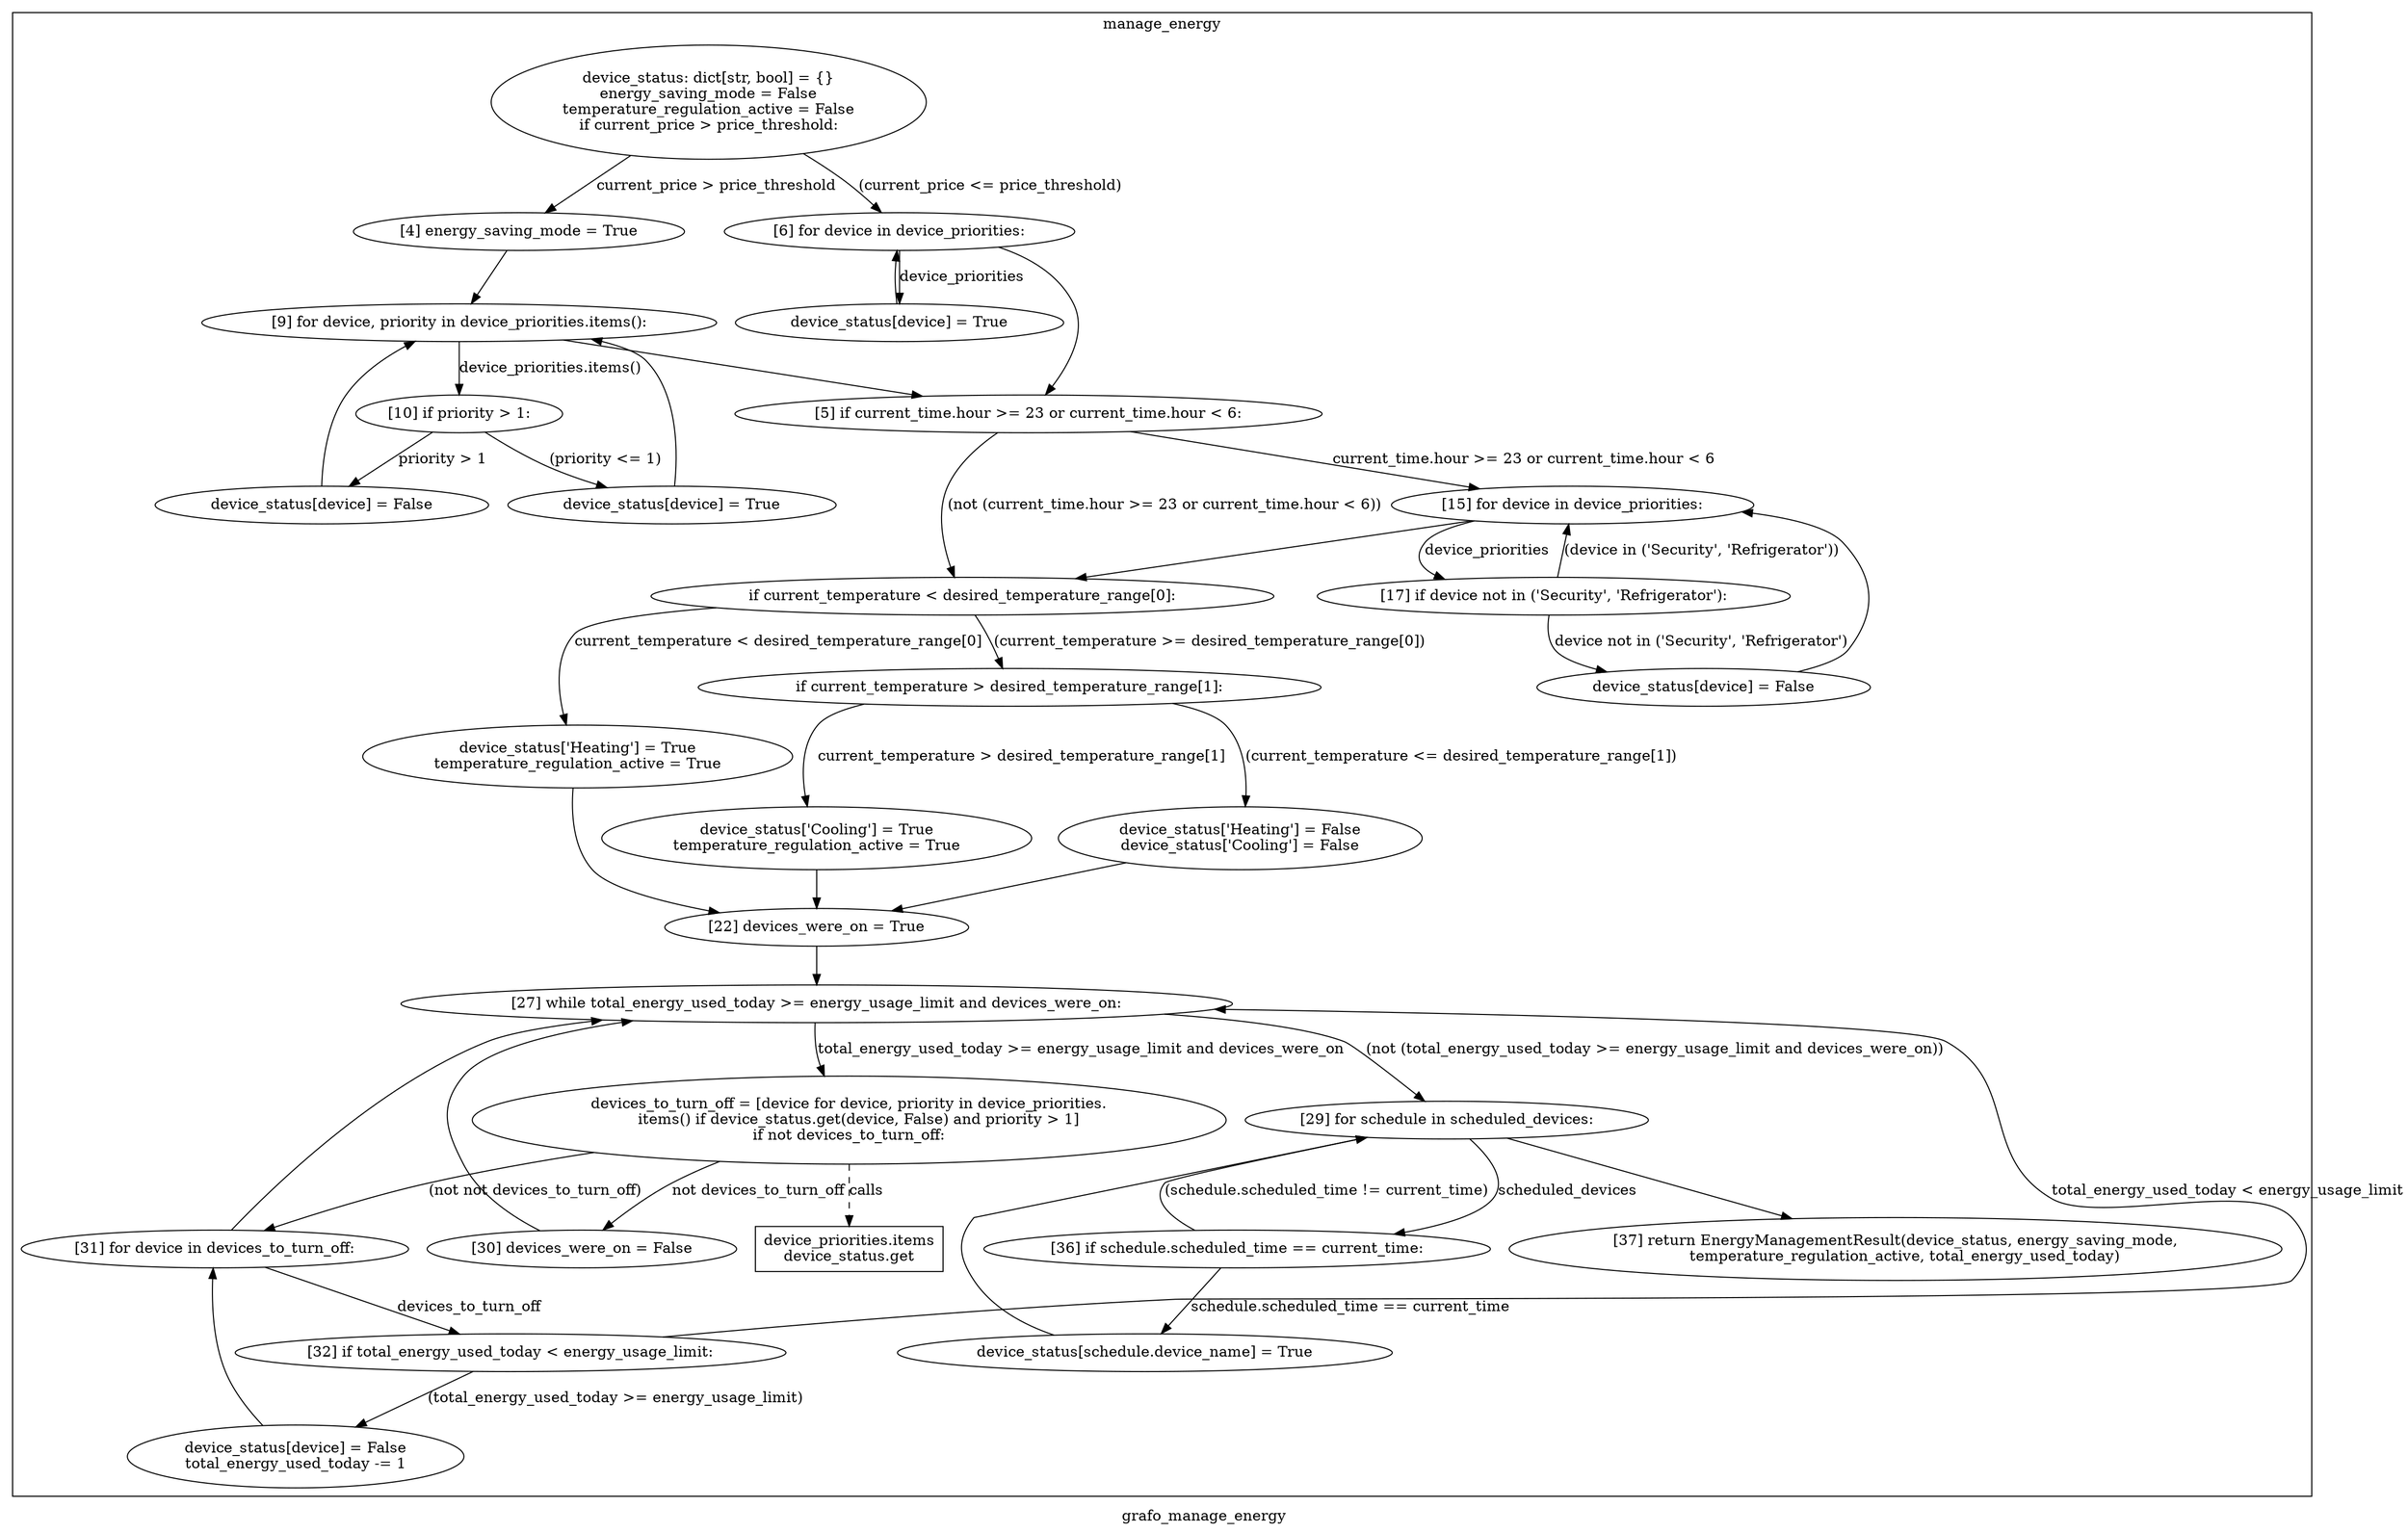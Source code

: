 digraph clustergrafo_manage_energy {
	graph [bb="0,0,3217.1,1495",
		label=grafo_manage_energy,
		lheight=0.24,
		lp="1608.5,12.625",
		lwidth=2.18
	];
	node [label="\N"];
	subgraph clustermanage_energy {
		graph [bb="816.29,33.25,2957.3,1487",
			label=manage_energy,
			lheight=0.24,
			lp="1886.8,1474.4",
			lwidth=1.56
		];
		3	[height=1.5124,
			label="device_status: dict[str, bool] = {}
energy_saving_mode = False
temperature_regulation_active = False
if current_price > price_threshold:
",
			pos="1818.3,1399.3",
			width=5.7649];	4	[height=0.5,
			label="[4] energy_saving_mode = True
",
			pos="1649.3,1261.4",
			width=4.2576];
		3 -> 4	[label="current_price > price_threshold",
			lp="1827.7,1306",
			pos="e,1670.5,1279.4 1754.9,1347.3 1728.9,1326.5 1700.2,1303.3 1679.2,1286.5"];	6	[height=0.5,
			label="[6] for device in device_priorities:
",
			pos="1987.3,1261.4",
			width=4.5206];
		3 -> 6	[label="(current_price <= price_threshold)",
			lp="2083.6,1306",
			pos="e,1974.5,1279.4 1898.7,1348.7 1913.7,1338.1 1928.9,1326.6 1942.3,1314.7 1951.2,1306.8 1960,1297.1 1967.4,1288.3"];	9	[height=0.5,
			label="[9] for device, priority in device_priorities.items():
",
			pos="1647.3,1172.2",
			width=6.8151];
		4 -> 9	[pos="e,1647.7,1190.4 1648.9,1243.2 1648.6,1231.3 1648.3,1215.4 1647.9,1201.7"];	10	[height=0.5,
			label="[10] if priority > 1:
",
			pos="1468.3,1082.9",
			width=2.3139];
		9 -> 10	[label="device_priorities.items()",
			lp="1555.7,1127.5",
			pos="e,1463.4,1101.4 1515.6,1156.6 1494.1,1151.6 1476.4,1145 1469,1136.2 1463.7,1129.7 1462.1,1121.1 1462.2,1112.8"];	5	[height=0.5,
			label="[5] if current_time.hour >= 23 or current_time.hour < 6:
",
			pos="1946.3,1082.9",
			width=7.7796];
		9 -> 5	[pos="e,1887.9,1100.9 1705.3,1154.2 1754.4,1139.9 1825,1119.3 1877.1,1104.1"];
		12	[height=0.5,
			label="device_status[device] = False
",
			pos="1673.3,993.67",
			width=4.4183];
		10 -> 12	[label="priority > 1",
			lp="1600.3,1038.3",
			pos="e,1611.5,1010.6 1493.1,1065.4 1510.7,1054.2 1535.3,1039.7 1558.3,1029.7 1571.7,1023.8 1586.4,1018.6 1600.7,1014"];
		14	[height=0.5,
			label="device_status[device] = True
",
			pos="1340.3,993.67",
			width=4.3453];
		10 -> 14	[label="(priority <= 1)",
			lp="1470,1038.3",
			pos="e,1365.4,1011.9 1443.9,1065.4 1435.3,1059.5 1425.6,1052.9 1416.8,1046.9 1403,1037.5 1387.8,1027.1 1374.6,1018.1"];
		12 -> 9	[pos="e,1648.2,1153.8 1668.6,1012.2 1665,1026.3 1660.2,1046.8 1657.3,1064.9 1653.1,1091 1650.5,1121.1 1649,1142.5"];
		14 -> 9	[pos="e,1540.3,1155.5 1341.8,1011.9 1344.7,1035 1353,1075.7 1376.3,1100.9 1397.6,1123.9 1466.2,1141.6 1529.1,1153.5"];	15	[height=0.5,
			label="[15] for device in device_priorities:
",
			pos="2514.3,993.67",
			width=4.5206];
		5 -> 15	[label="current_time.hour >= 23 or current_time.hour < 6",
			lp="2463.4,1038.3",
			pos="e,2421.8,1008.9 2051.1,1065.8 2153.6,1050.1 2308.5,1026.3 2410.6,1010.6"];
		16	[height=0.5,
			label="if current_temperature < desired_temperature_range[0]:
",
			pos="2007.3,904.42",
			width=8.2473];
		5 -> 16	[label="(not (current_time.hour >= 23 or current_time.hour < 6))",
			lp="2135.7,993.67",
			pos="e,1978.1,922.58 1937.7,1064.6 1928.2,1042.9 1915.9,1005 1929,975.67 1937.4,956.85 1953.6,940.97 1969.1,929.1"];	17	[height=0.5,
			label="[17] if device not in ('Security', 'Refrigerator'):
",
			pos="2729.3,904.42",
			width=6.1136];
		15 -> 17	[label=device_priorities,
			lp="2840.4,949.04",
			pos="e,2761.1,922.64 2671.7,988.78 2718.9,984.08 2762.2,974.95 2777.3,957.67 2785.4,948.4 2779.9,938.4 2770.1,929.65"];
		15 -> 16	[pos="e,2103,921.89 2428.9,977.96 2342.2,963.05 2207.9,939.94 2114.2,923.82"];
		17 -> 15	[label="(device in ('Security', 'Refrigerator'))",
			lp="2646.4,949.04",
			pos="e,2509.6,975.62 2572.6,917.42 2546.4,922.57 2524.7,929.92 2515.5,940.42 2509.9,946.91 2508.3,955.77 2508.4,964.34"];
		19	[height=0.5,
			label="device_status[device] = False
",
			pos="2541.3,815.17",
			width=4.4183];
		17 -> 19	[label="device not in ('Security', 'Refrigerator')",
			lp="2791.6,859.79",
			pos="e,2577.9,833.15 2692.6,886.39 2662.7,872.51 2620.3,852.84 2588,837.84"];
		19 -> 15	[pos="e,2507.9,975.46 2527.7,833.47 2517.9,847.01 2505.6,866.79 2500.3,886.42 2493.2,912.45 2498.7,943.06 2504.7,964.73"];
		21	[height=0.83478,
			label="device_status['Heating'] = True
temperature_regulation_active = True
",
			pos="2265.3,749.11",
			width=5.6912];
		16 -> 21	[label="current_temperature < desired_temperature_range[0]",
			lp="2291,859.79",
			pos="e,2215.1,778.55 2042.1,886.18 2052.3,880.79 2063.4,874.62 2073.3,868.42 2084.3,861.53 2086,858.34 2096.8,851.17 2132.1,827.72 2172.7,\
803.25 2205.3,784.26"];
		23	[height=0.5,
			label="if current_temperature > desired_temperature_range[1]:
",
			pos="1661.3,815.17",
			width=8.2473];
		16 -> 23	[label="(current_temperature >= desired_temperature_range[0])",
			lp="1867.8,859.79",
			pos="e,1656.3,833.37 1785.3,892.15 1724.4,886.82 1672.2,879.18 1662.3,868.42 1656.5,862.08 1654.8,853.27 1655,844.68"];	22	[height=0.5,
			label="[22] devices_were_on = True
",
			pos="1670.3,585.96",
			width=3.6876];
		21 -> 22	[pos="e,1732.7,602.23 2174.3,721.76 2097.2,699.64 1983.7,667.48 1884.3,640.96 1837.7,628.52 1785.1,615.25 1743.8,604.98"];	27	[height=0.5,
			label="[27] while total_energy_used_today >= energy_usage_limit and devices_were_on:
",
			pos="1671.3,512.96",
			width=11.009];
		22 -> 27	[pos="e,1671,530.99 1670.5,567.77 1670.6,560.18 1670.8,551.06 1670.9,542.5"];
		28	[height=1.1736,
			label="devices_to_turn_off = [device for device, priority in device_priorities.
    items() if device_status.get(device, False) and priority > \
1]
if not devices_to_turn_off:
",
			pos="1248.3,399.46",
			width=9.9928];
		27 -> 28	[label="total_energy_used_today >= energy_usage_limit and devices_were_on",
			lp="1416.4,468.33",
			pos="e,1171.7,440.98 1317.5,504.59 1240.8,499.43 1178.6,490.91 1165.5,476.96 1156.9,467.74 1157.9,458.32 1164.2,449.38"];	29	[height=0.5,
			label="[29] for schedule in scheduled_devices:
",
			pos="2068.3,399.46",
			width=5.1198];
		27 -> 29	[label="(not (total_energy_used_today >= energy_usage_limit and devices_were_on))",
			lp="2121.3,468.33",
			pos="e,2009.6,416.93 1732.4,494.78 1804.4,474.58 1923.5,441.12 1998.9,419.96"];
		"28_calls"	[height=0.59028,
			label="device_priorities.items
device_status.get",
			pos="1202.3,273.91",
			shape=box,
			width=2.4826];
		28 -> "28_calls"	[label=calls,
			lp="1241.4,330.58",
			pos="e,1209.9,295.32 1232.8,356.97 1226.6,340.28 1219.6,321.35 1213.8,305.89",
			style=dashed];	30	[height=0.5,
			label="[30] devices_were_on = False
",
			pos="959.29,273.91",
			width=3.7607];
		28 -> 30	[label="not devices_to_turn_off",
			lp="1133.8,330.58",
			pos="e,979.66,292.01 1102.6,360.41 1085,354.14 1067.5,347.07 1051.3,339.21 1028.9,328.38 1006.1,312.41 988.69,299.09"];	31	[height=0.5,
			label="[31] for device in devices_to_turn_off:
",
			pos="1485.3,273.91",
			width=4.886];
		28 -> 31	[label="(not not devices_to_turn_off)",
			lp="1496.6,330.58",
			pos="e,1452.6,291.97 1326.2,357.83 1364.9,337.65 1410.2,314.04 1442.5,297.19"];
		30 -> 27	[pos="e,1332.5,503.33 934.51,291.9 915.39,306.64 890.38,329.88 879.29,357.21 865.16,392.01 854.47,413.52 879.29,441.71 909.7,476.25 1123.3,\
493.86 1321,502.82"];
		31 -> 27	[pos="e,1671.5,494.75 1549.8,291.08 1568.4,298.17 1587.6,308.14 1602.3,321.96 1651.5,368.4 1650,394.26 1667.3,459.71 1669.3,467.21 1670.4,\
475.52 1671,483.25"];	32	[height=0.5,
			label="[32] if total_energy_used_today < energy_usage_limit:
",
			pos="1764.3,172.6",
			width=7.2097];
		31 -> 32	[label=devices_to_turn_off,
			lp="1606.7,217.23",
			pos="e,1618.9,187.93 1494.5,255.67 1503.6,240.66 1518.7,219.63 1538,208.6 1551.5,200.93 1577.7,194.68 1607.7,189.71"];
		32 -> 27	[label="total_energy_used_today < energy_usage_limit",
			lp="3049.4,330.58",
			pos="e,2017.7,503.93 1953.9,185.26 2128.5,195.95 2394.9,212.16 2626.3,225.85 2803.1,236.31 3014.9,198.91 2938.3,303.96 2936,307.13 2404.1,\
476.26 2400.3,476.96 2329.1,489.87 2176.5,498.23 2029.2,503.52"];
		35	[height=0.83478,
			label="device_status[device] = False
total_energy_used_today -= 1
",
			pos="1560.3,71.302",
			width=4.4538];
		32 -> 35	[label="(total_energy_used_today >= energy_usage_limit)",
			lp="1865.4,127.98",
			pos="e,1617,99.889 1728.8,154.31 1700.8,140.71 1661.1,121.38 1627.3,104.9"];
		35 -> 31	[pos="e,1483.7,255.75 1530.5,101.22 1517.4,115.9 1503.1,134.79 1495.3,154.6 1483.8,183.63 1482.4,219.71 1483.2,244.34"];	36	[height=0.5,
			label="[36] if schedule.scheduled_time == current_time:
",
			pos="2692.3,273.91",
			width=6.5959];
		29 -> 36	[label=scheduled_devices,
			lp="2526.3,330.58",
			pos="e,2582.8,290.28 2203.8,386.89 2272.4,378.36 2356.2,363.8 2428.3,339.21 2443.6,333.99 2445.1,327.46 2460.3,321.96 2495.6,309.19 2535.2,\
299.54 2571.6,292.42"];	37	[height=0.83478,
			label="[37] return EnergyManagementResult(device_status, energy_saving_mode,
    temperature_regulation_active, total_energy_used_today)
",
			pos="2068.3,273.91",
			width=10.243];
		29 -> 37	[pos="e,2068.3,304.15 2068.3,381.02 2068.3,364.1 2068.3,337.81 2068.3,315.64"];
		36 -> 29	[label="(schedule.scheduled_time != current_time)",
			lp="2274.2,330.58",
			pos="e,2074.5,381.28 2576.7,290.07 2535.6,295.06 2488.9,300.27 2446.3,303.96 2410.1,307.09 2151.6,304.06 2120,321.96 2101,332.76 2087.5,\
353.83 2079.1,371.12"];
		38	[height=0.5,
			label="device_status[schedule.device_name] = True
",
			pos="2461.3,172.6",
			width=6.552];
		36 -> 38	[label="schedule.scheduled_time == current_time",
			lp="2728.7,217.23",
			pos="e,2501.2,190.74 2652.3,255.72 2613.3,238.94 2553.7,213.34 2511.5,195.19"];
		38 -> 29	[pos="e,1932.5,386.91 2277.4,184.17 2055.6,197.82 1709.9,222.37 1690.3,243.85 1612.8,328.67 1784.8,368.05 1921.5,385.54"];
		24	[height=0.83478,
			label="device_status['Cooling'] = True
temperature_regulation_active = True
",
			pos="1670.3,671.01",
			width=5.6912];
		23 -> 24	[label="current_temperature > desired_temperature_range[1]",
			lp="1857,749.11",
			pos="e,1664.9,701.55 1660.8,796.95 1660.5,777.87 1660.4,746.21 1662.8,719.06 1663,717.02 1663.2,714.93 1663.4,712.82"];
		26	[height=0.83478,
			label="device_status['Heating'] = False
device_status['Cooling'] = False
",
			pos="1254.3,671.01",
			width=4.8221];
		23 -> 26	[label="(current_temperature <= desired_temperature_range[1])",
			lp="1450.8,749.11",
			pos="e,1241.2,701.31 1402.6,806.06 1325.4,800.97 1257.7,792.67 1245.3,779.17 1229.1,761.53 1231.4,734.65 1237.7,712.23"];
		24 -> 22	[pos="e,1670.3,604.29 1670.3,640.49 1670.3,632.44 1670.3,623.74 1670.3,615.73"];
		26 -> 22	[pos="e,1597.7,601.45 1366.3,647.64 1435.7,633.8 1523.3,616.31 1586.6,603.67"];
		6 -> 5	[pos="e,1946,1101.1 1977.4,1243.1 1970,1229.3 1960.2,1209.1 1955.3,1190.2 1948.6,1164.4 1946.5,1134.1 1946.1,1112.5"];
		7	[height=0.5,
			label="device_status[device] = True
",
			pos="2120.3,1172.2",
			width=4.3453];
		6 -> 7	[label=device_priorities,
			lp="2045,1216.8",
			pos="e,2032.3,1187.4 1981.6,1243.2 1979.1,1232.1 1978.2,1217.9 1985.8,1208.2 1991.3,1201.1 2005,1195.1 2021.6,1190.3"];
		7 -> 6	[pos="e,2077.7,1246.1 2120.6,1190.3 2119.9,1201.6 2117.1,1216.1 2108.3,1225.4 2102.4,1231.7 2095.4,1236.8 2087.9,1241.1"];
	}
}
